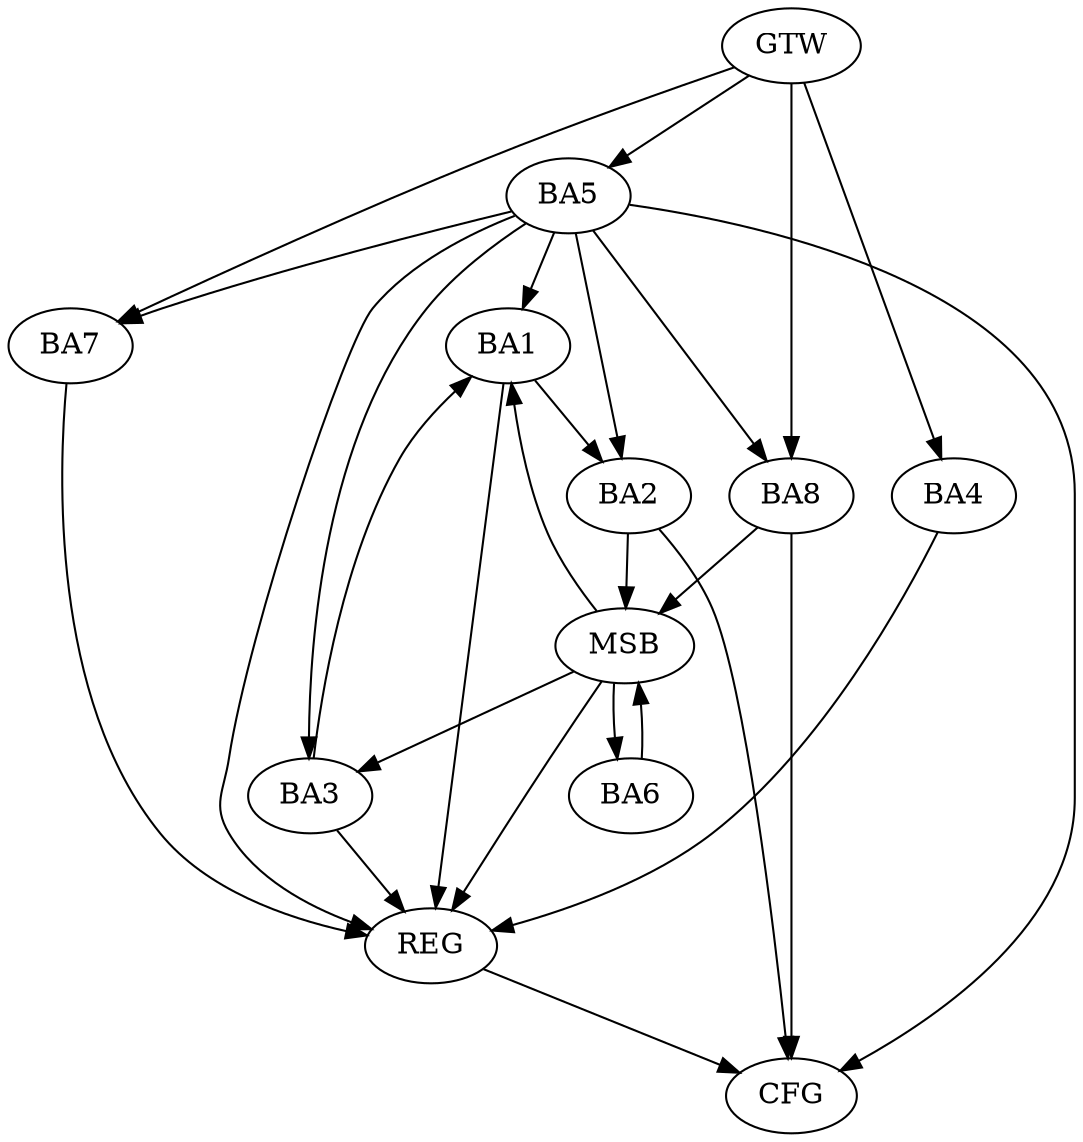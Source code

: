 strict digraph G {
  BA1 [ label="BA1" ];
  BA2 [ label="BA2" ];
  BA3 [ label="BA3" ];
  BA4 [ label="BA4" ];
  BA5 [ label="BA5" ];
  BA6 [ label="BA6" ];
  BA7 [ label="BA7" ];
  BA8 [ label="BA8" ];
  GTW [ label="GTW" ];
  REG [ label="REG" ];
  MSB [ label="MSB" ];
  CFG [ label="CFG" ];
  BA1 -> BA2;
  BA3 -> BA1;
  BA5 -> BA3;
  GTW -> BA4;
  GTW -> BA5;
  GTW -> BA7;
  GTW -> BA8;
  BA1 -> REG;
  BA3 -> REG;
  BA4 -> REG;
  BA5 -> REG;
  BA7 -> REG;
  BA2 -> MSB;
  MSB -> BA1;
  MSB -> REG;
  BA6 -> MSB;
  MSB -> BA3;
  BA8 -> MSB;
  MSB -> BA6;
  BA5 -> CFG;
  BA2 -> CFG;
  BA8 -> CFG;
  REG -> CFG;
  BA5 -> BA8;
  BA5 -> BA2;
  BA5 -> BA1;
  BA5 -> BA7;
}
